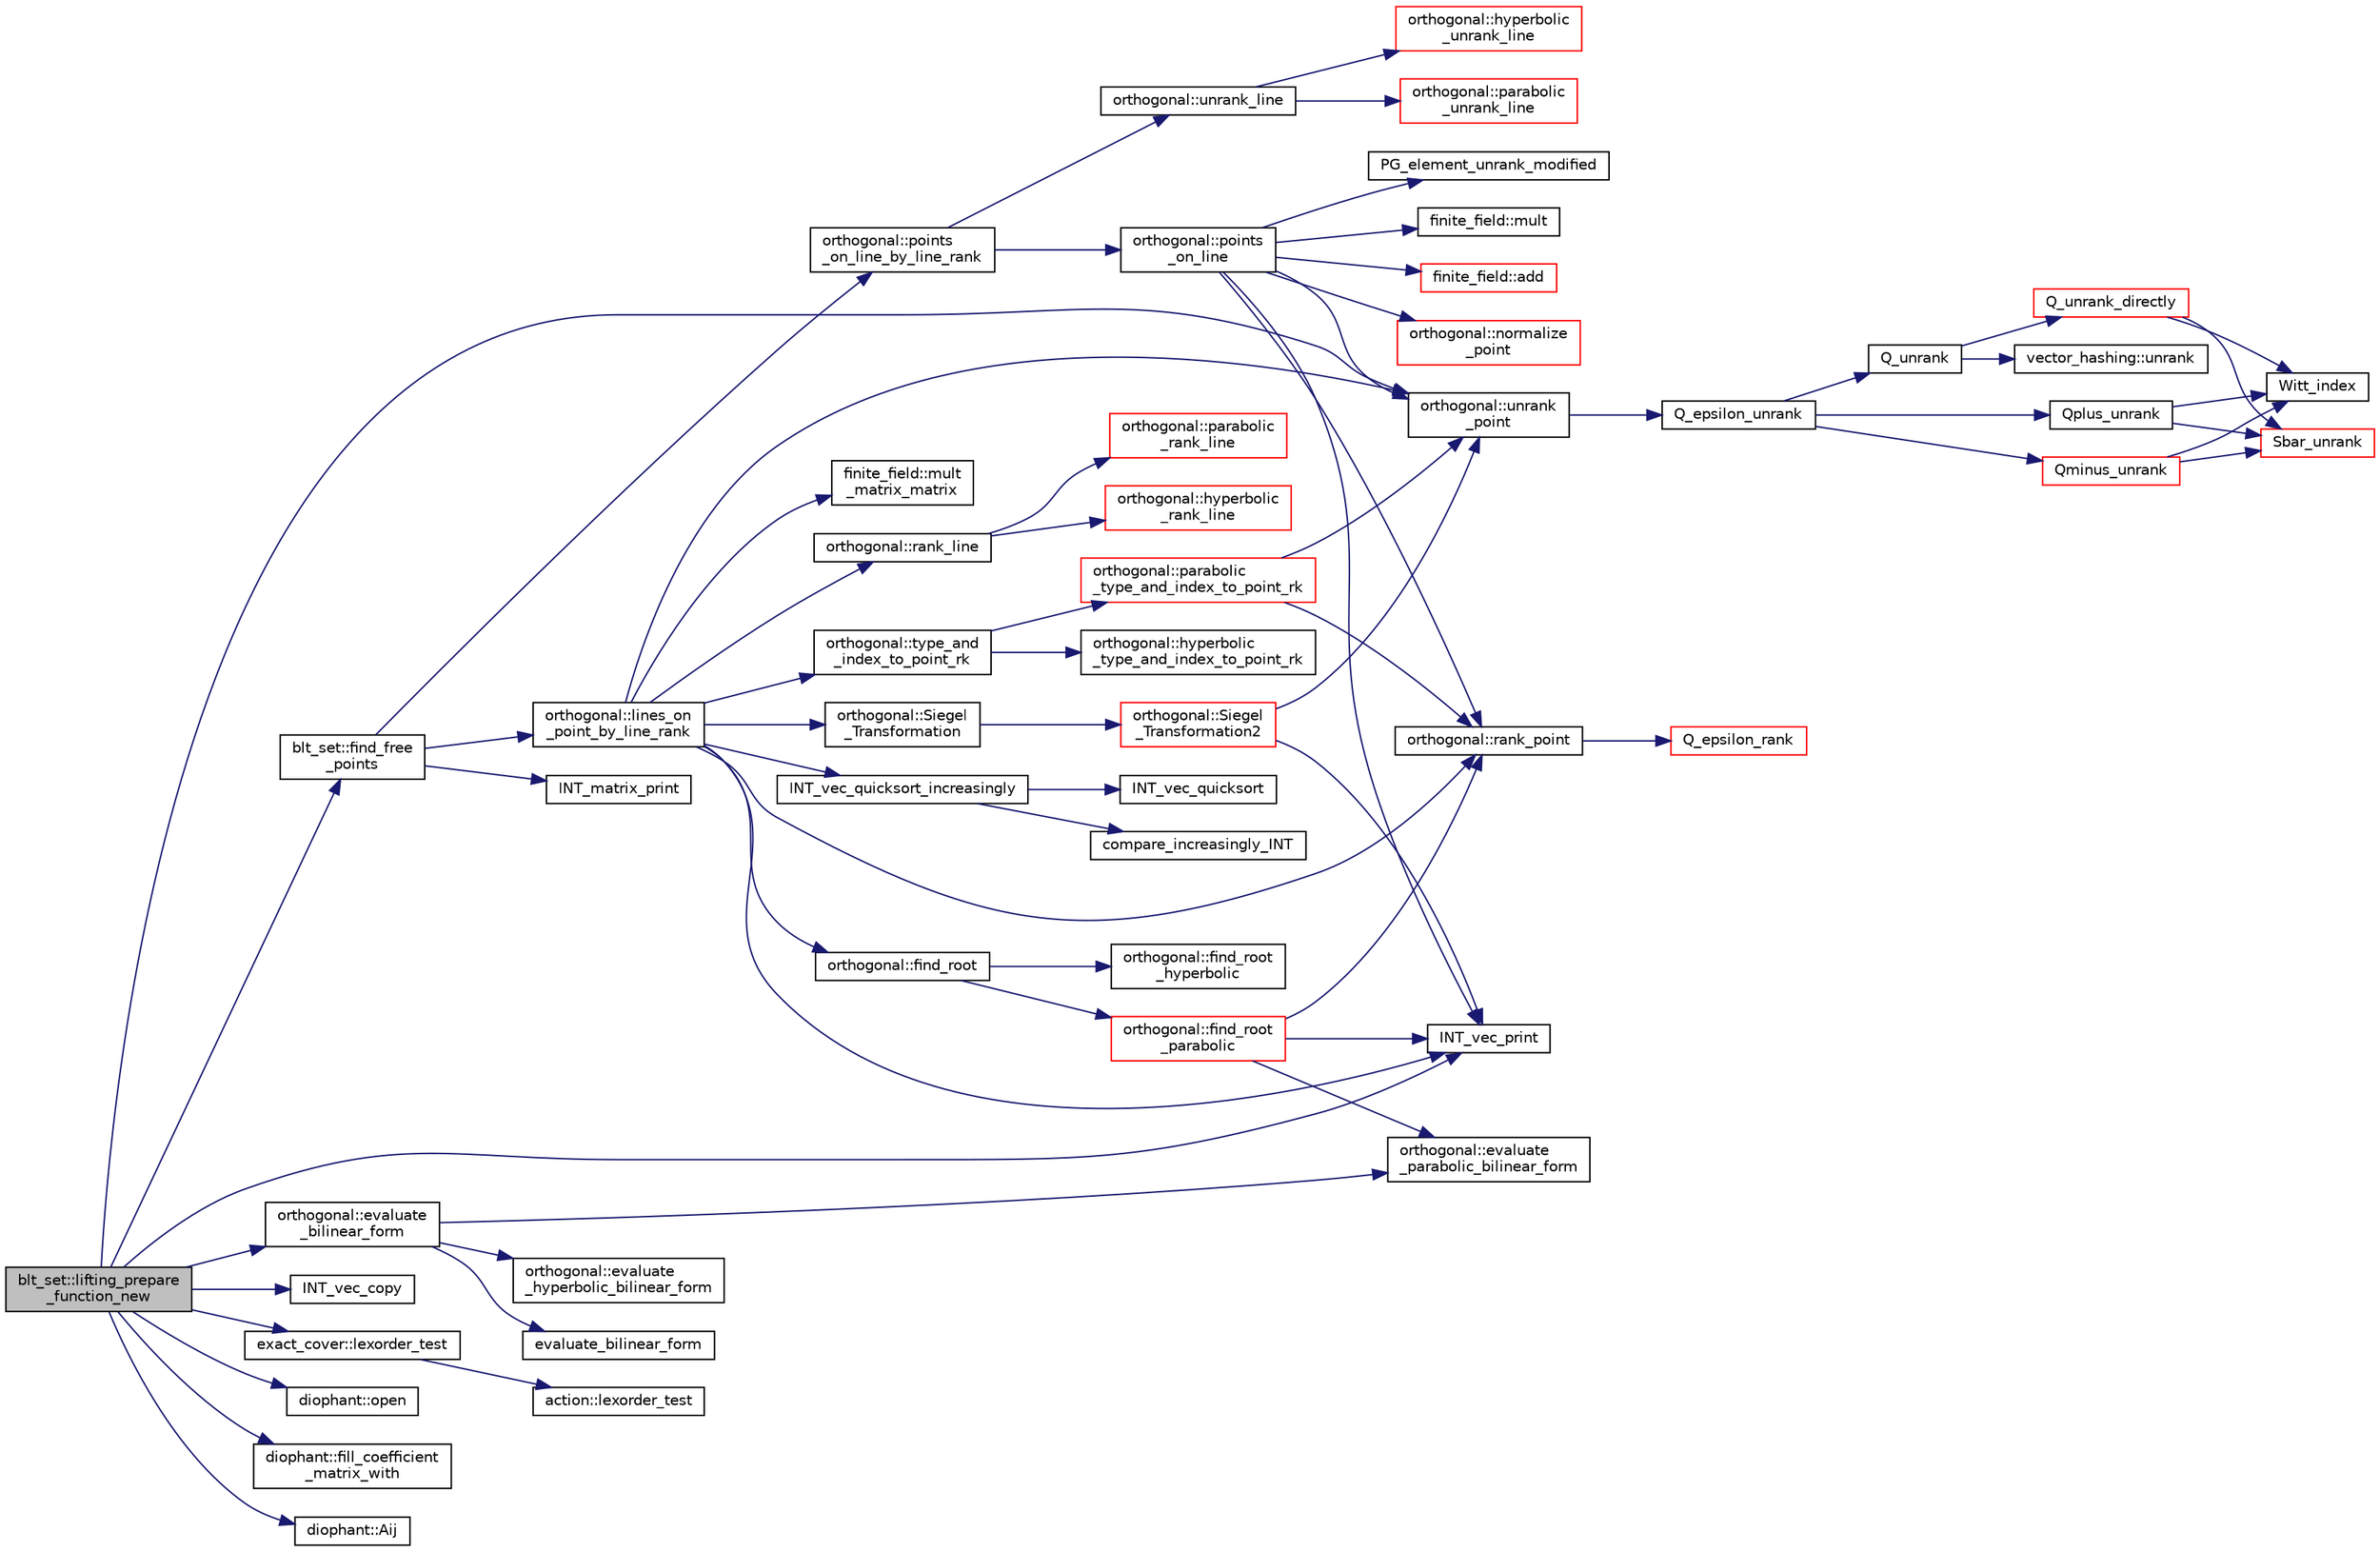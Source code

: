 digraph "blt_set::lifting_prepare_function_new"
{
  edge [fontname="Helvetica",fontsize="10",labelfontname="Helvetica",labelfontsize="10"];
  node [fontname="Helvetica",fontsize="10",shape=record];
  rankdir="LR";
  Node1931 [label="blt_set::lifting_prepare\l_function_new",height=0.2,width=0.4,color="black", fillcolor="grey75", style="filled", fontcolor="black"];
  Node1931 -> Node1932 [color="midnightblue",fontsize="10",style="solid",fontname="Helvetica"];
  Node1932 [label="blt_set::find_free\l_points",height=0.2,width=0.4,color="black", fillcolor="white", style="filled",URL="$d1/d3d/classblt__set.html#a71f82dd3dc4a901ea2a0949d2f1af302"];
  Node1932 -> Node1933 [color="midnightblue",fontsize="10",style="solid",fontname="Helvetica"];
  Node1933 [label="orthogonal::lines_on\l_point_by_line_rank",height=0.2,width=0.4,color="black", fillcolor="white", style="filled",URL="$d7/daa/classorthogonal.html#adc21874b6da3cd3585c704994fb538aa"];
  Node1933 -> Node1934 [color="midnightblue",fontsize="10",style="solid",fontname="Helvetica"];
  Node1934 [label="orthogonal::type_and\l_index_to_point_rk",height=0.2,width=0.4,color="black", fillcolor="white", style="filled",URL="$d7/daa/classorthogonal.html#a319ef460cdfe3247d336c3fb482901eb"];
  Node1934 -> Node1935 [color="midnightblue",fontsize="10",style="solid",fontname="Helvetica"];
  Node1935 [label="orthogonal::hyperbolic\l_type_and_index_to_point_rk",height=0.2,width=0.4,color="black", fillcolor="white", style="filled",URL="$d7/daa/classorthogonal.html#af31cd843ff2e6eb4fe1ba9c49e62d1b8"];
  Node1934 -> Node1936 [color="midnightblue",fontsize="10",style="solid",fontname="Helvetica"];
  Node1936 [label="orthogonal::parabolic\l_type_and_index_to_point_rk",height=0.2,width=0.4,color="red", fillcolor="white", style="filled",URL="$d7/daa/classorthogonal.html#a67c316cf01b382762e6ac372f522d106"];
  Node1936 -> Node1937 [color="midnightblue",fontsize="10",style="solid",fontname="Helvetica"];
  Node1937 [label="orthogonal::unrank\l_point",height=0.2,width=0.4,color="black", fillcolor="white", style="filled",URL="$d7/daa/classorthogonal.html#ab655117100f7c66c19817b84ac5ac0a0"];
  Node1937 -> Node1938 [color="midnightblue",fontsize="10",style="solid",fontname="Helvetica"];
  Node1938 [label="Q_epsilon_unrank",height=0.2,width=0.4,color="black", fillcolor="white", style="filled",URL="$d4/d67/geometry_8h.html#af162c4d30d4a6528299e37551c353e7b"];
  Node1938 -> Node1939 [color="midnightblue",fontsize="10",style="solid",fontname="Helvetica"];
  Node1939 [label="Q_unrank",height=0.2,width=0.4,color="black", fillcolor="white", style="filled",URL="$db/da0/lib_2foundations_2geometry_2orthogonal__points_8_c.html#a6d02923d5b54ef796934e753e6f5b65b"];
  Node1939 -> Node1940 [color="midnightblue",fontsize="10",style="solid",fontname="Helvetica"];
  Node1940 [label="vector_hashing::unrank",height=0.2,width=0.4,color="black", fillcolor="white", style="filled",URL="$d8/daa/classvector__hashing.html#abbebd3a96a6d27a34b9b49af99e2ed3d"];
  Node1939 -> Node1941 [color="midnightblue",fontsize="10",style="solid",fontname="Helvetica"];
  Node1941 [label="Q_unrank_directly",height=0.2,width=0.4,color="red", fillcolor="white", style="filled",URL="$db/da0/lib_2foundations_2geometry_2orthogonal__points_8_c.html#a105e7e72249e78fcf0785c69099d90ce"];
  Node1941 -> Node1942 [color="midnightblue",fontsize="10",style="solid",fontname="Helvetica"];
  Node1942 [label="Witt_index",height=0.2,width=0.4,color="black", fillcolor="white", style="filled",URL="$db/da0/lib_2foundations_2geometry_2orthogonal__points_8_c.html#ab3483ecb9859a6758f82b5327da50534"];
  Node1941 -> Node1948 [color="midnightblue",fontsize="10",style="solid",fontname="Helvetica"];
  Node1948 [label="Sbar_unrank",height=0.2,width=0.4,color="red", fillcolor="white", style="filled",URL="$db/da0/lib_2foundations_2geometry_2orthogonal__points_8_c.html#a65d9b9ccfff12dd92f4f4e8360701c98"];
  Node1938 -> Node1957 [color="midnightblue",fontsize="10",style="solid",fontname="Helvetica"];
  Node1957 [label="Qplus_unrank",height=0.2,width=0.4,color="black", fillcolor="white", style="filled",URL="$db/da0/lib_2foundations_2geometry_2orthogonal__points_8_c.html#ad50512edd586919700e033744b4a03c8"];
  Node1957 -> Node1942 [color="midnightblue",fontsize="10",style="solid",fontname="Helvetica"];
  Node1957 -> Node1948 [color="midnightblue",fontsize="10",style="solid",fontname="Helvetica"];
  Node1938 -> Node1958 [color="midnightblue",fontsize="10",style="solid",fontname="Helvetica"];
  Node1958 [label="Qminus_unrank",height=0.2,width=0.4,color="red", fillcolor="white", style="filled",URL="$db/da0/lib_2foundations_2geometry_2orthogonal__points_8_c.html#ac2dd18f435ab479095b836a483c12c7d"];
  Node1958 -> Node1942 [color="midnightblue",fontsize="10",style="solid",fontname="Helvetica"];
  Node1958 -> Node1948 [color="midnightblue",fontsize="10",style="solid",fontname="Helvetica"];
  Node1936 -> Node1959 [color="midnightblue",fontsize="10",style="solid",fontname="Helvetica"];
  Node1959 [label="orthogonal::rank_point",height=0.2,width=0.4,color="black", fillcolor="white", style="filled",URL="$d7/daa/classorthogonal.html#adb4f1528590a804b3c011a68c9ebf655"];
  Node1959 -> Node1960 [color="midnightblue",fontsize="10",style="solid",fontname="Helvetica"];
  Node1960 [label="Q_epsilon_rank",height=0.2,width=0.4,color="red", fillcolor="white", style="filled",URL="$d4/d67/geometry_8h.html#a0949e1151174e2988aa697cb31942e97"];
  Node1933 -> Node1937 [color="midnightblue",fontsize="10",style="solid",fontname="Helvetica"];
  Node1933 -> Node1997 [color="midnightblue",fontsize="10",style="solid",fontname="Helvetica"];
  Node1997 [label="orthogonal::find_root",height=0.2,width=0.4,color="black", fillcolor="white", style="filled",URL="$d7/daa/classorthogonal.html#a7cad6e763a1f49ab5e372a26f5cdf247"];
  Node1997 -> Node1998 [color="midnightblue",fontsize="10",style="solid",fontname="Helvetica"];
  Node1998 [label="orthogonal::find_root\l_hyperbolic",height=0.2,width=0.4,color="black", fillcolor="white", style="filled",URL="$d7/daa/classorthogonal.html#a4cb66d7aec283cd032a99cb9b2b9992d"];
  Node1997 -> Node1999 [color="midnightblue",fontsize="10",style="solid",fontname="Helvetica"];
  Node1999 [label="orthogonal::find_root\l_parabolic",height=0.2,width=0.4,color="red", fillcolor="white", style="filled",URL="$d7/daa/classorthogonal.html#a2e4453bb31692707f8a9e8b660b2e136"];
  Node1999 -> Node1967 [color="midnightblue",fontsize="10",style="solid",fontname="Helvetica"];
  Node1967 [label="INT_vec_print",height=0.2,width=0.4,color="black", fillcolor="white", style="filled",URL="$df/dbf/sajeeb_8_c.html#a79a5901af0b47dd0d694109543c027fe"];
  Node1999 -> Node2001 [color="midnightblue",fontsize="10",style="solid",fontname="Helvetica"];
  Node2001 [label="orthogonal::evaluate\l_parabolic_bilinear_form",height=0.2,width=0.4,color="black", fillcolor="white", style="filled",URL="$d7/daa/classorthogonal.html#a8ee79da4c853cd384a0028cbebbbe0ee"];
  Node1999 -> Node1959 [color="midnightblue",fontsize="10",style="solid",fontname="Helvetica"];
  Node1933 -> Node2002 [color="midnightblue",fontsize="10",style="solid",fontname="Helvetica"];
  Node2002 [label="orthogonal::Siegel\l_Transformation",height=0.2,width=0.4,color="black", fillcolor="white", style="filled",URL="$d7/daa/classorthogonal.html#a27258e68c99323ac8de66fedbe565a3d"];
  Node2002 -> Node2003 [color="midnightblue",fontsize="10",style="solid",fontname="Helvetica"];
  Node2003 [label="orthogonal::Siegel\l_Transformation2",height=0.2,width=0.4,color="red", fillcolor="white", style="filled",URL="$d7/daa/classorthogonal.html#aaf1945ebd71495f1b362e5091d4b30ec"];
  Node2003 -> Node1937 [color="midnightblue",fontsize="10",style="solid",fontname="Helvetica"];
  Node2003 -> Node1967 [color="midnightblue",fontsize="10",style="solid",fontname="Helvetica"];
  Node1933 -> Node2011 [color="midnightblue",fontsize="10",style="solid",fontname="Helvetica"];
  Node2011 [label="finite_field::mult\l_matrix_matrix",height=0.2,width=0.4,color="black", fillcolor="white", style="filled",URL="$df/d5a/classfinite__field.html#a5e28706b815838d0ec34de1fa74bc3c4"];
  Node1933 -> Node1959 [color="midnightblue",fontsize="10",style="solid",fontname="Helvetica"];
  Node1933 -> Node2025 [color="midnightblue",fontsize="10",style="solid",fontname="Helvetica"];
  Node2025 [label="orthogonal::rank_line",height=0.2,width=0.4,color="black", fillcolor="white", style="filled",URL="$d7/daa/classorthogonal.html#a5e1b5a3eb76840f425e71f25dabcd470"];
  Node2025 -> Node2026 [color="midnightblue",fontsize="10",style="solid",fontname="Helvetica"];
  Node2026 [label="orthogonal::hyperbolic\l_rank_line",height=0.2,width=0.4,color="red", fillcolor="white", style="filled",URL="$d7/daa/classorthogonal.html#a2810f9a6851f445b03fdbfe2a888e9f5"];
  Node2025 -> Node2080 [color="midnightblue",fontsize="10",style="solid",fontname="Helvetica"];
  Node2080 [label="orthogonal::parabolic\l_rank_line",height=0.2,width=0.4,color="red", fillcolor="white", style="filled",URL="$d7/daa/classorthogonal.html#a7df334ceca90bc5b90c56354dbaf45c9"];
  Node1933 -> Node2102 [color="midnightblue",fontsize="10",style="solid",fontname="Helvetica"];
  Node2102 [label="INT_vec_quicksort_increasingly",height=0.2,width=0.4,color="black", fillcolor="white", style="filled",URL="$d5/de2/foundations_2data__structures_2data__structures_8h.html#a31ccee746bc644f58816c67bc3a0e237"];
  Node2102 -> Node2103 [color="midnightblue",fontsize="10",style="solid",fontname="Helvetica"];
  Node2103 [label="INT_vec_quicksort",height=0.2,width=0.4,color="black", fillcolor="white", style="filled",URL="$d4/dd7/sorting_8_c.html#a06b413b423531ad098e9536031cc91ef"];
  Node2102 -> Node2104 [color="midnightblue",fontsize="10",style="solid",fontname="Helvetica"];
  Node2104 [label="compare_increasingly_INT",height=0.2,width=0.4,color="black", fillcolor="white", style="filled",URL="$d4/dd7/sorting_8_c.html#aa182150f114c64f81fcefcbc6d292790"];
  Node1933 -> Node1967 [color="midnightblue",fontsize="10",style="solid",fontname="Helvetica"];
  Node1932 -> Node2105 [color="midnightblue",fontsize="10",style="solid",fontname="Helvetica"];
  Node2105 [label="INT_matrix_print",height=0.2,width=0.4,color="black", fillcolor="white", style="filled",URL="$d5/db4/io__and__os_8h.html#afd4180a24bef3a2b584668a4eaf607ff"];
  Node1932 -> Node2106 [color="midnightblue",fontsize="10",style="solid",fontname="Helvetica"];
  Node2106 [label="orthogonal::points\l_on_line_by_line_rank",height=0.2,width=0.4,color="black", fillcolor="white", style="filled",URL="$d7/daa/classorthogonal.html#aec3f511b69d0a28340f93d6f904c5daa"];
  Node2106 -> Node2107 [color="midnightblue",fontsize="10",style="solid",fontname="Helvetica"];
  Node2107 [label="orthogonal::unrank_line",height=0.2,width=0.4,color="black", fillcolor="white", style="filled",URL="$d7/daa/classorthogonal.html#a27fec576f6e11b80dd4503fa3cf7611e"];
  Node2107 -> Node2108 [color="midnightblue",fontsize="10",style="solid",fontname="Helvetica"];
  Node2108 [label="orthogonal::hyperbolic\l_unrank_line",height=0.2,width=0.4,color="red", fillcolor="white", style="filled",URL="$d7/daa/classorthogonal.html#a94952194cdcc478feb676e97e2e272f2"];
  Node2107 -> Node2116 [color="midnightblue",fontsize="10",style="solid",fontname="Helvetica"];
  Node2116 [label="orthogonal::parabolic\l_unrank_line",height=0.2,width=0.4,color="red", fillcolor="white", style="filled",URL="$d7/daa/classorthogonal.html#a449cc51a62e11b8699befe951b0f8a4c"];
  Node2106 -> Node2136 [color="midnightblue",fontsize="10",style="solid",fontname="Helvetica"];
  Node2136 [label="orthogonal::points\l_on_line",height=0.2,width=0.4,color="black", fillcolor="white", style="filled",URL="$d7/daa/classorthogonal.html#afe1cc564902cc557d4d4d2ff85ee6839"];
  Node2136 -> Node1937 [color="midnightblue",fontsize="10",style="solid",fontname="Helvetica"];
  Node2136 -> Node1967 [color="midnightblue",fontsize="10",style="solid",fontname="Helvetica"];
  Node2136 -> Node2137 [color="midnightblue",fontsize="10",style="solid",fontname="Helvetica"];
  Node2137 [label="PG_element_unrank_modified",height=0.2,width=0.4,color="black", fillcolor="white", style="filled",URL="$d4/d67/geometry_8h.html#a83ae9b605d496f6a90345303f6efae64"];
  Node2136 -> Node1989 [color="midnightblue",fontsize="10",style="solid",fontname="Helvetica"];
  Node1989 [label="finite_field::mult",height=0.2,width=0.4,color="black", fillcolor="white", style="filled",URL="$df/d5a/classfinite__field.html#a24fb5917aa6d4d656fd855b7f44a13b0"];
  Node2136 -> Node1990 [color="midnightblue",fontsize="10",style="solid",fontname="Helvetica"];
  Node1990 [label="finite_field::add",height=0.2,width=0.4,color="red", fillcolor="white", style="filled",URL="$df/d5a/classfinite__field.html#a8f12328a27500f3c7be0c849ebbc9d14"];
  Node2136 -> Node2086 [color="midnightblue",fontsize="10",style="solid",fontname="Helvetica"];
  Node2086 [label="orthogonal::normalize\l_point",height=0.2,width=0.4,color="red", fillcolor="white", style="filled",URL="$d7/daa/classorthogonal.html#a1f3776fdc50b810a0a0fcee692fb154f"];
  Node2136 -> Node1959 [color="midnightblue",fontsize="10",style="solid",fontname="Helvetica"];
  Node1931 -> Node2015 [color="midnightblue",fontsize="10",style="solid",fontname="Helvetica"];
  Node2015 [label="INT_vec_copy",height=0.2,width=0.4,color="black", fillcolor="white", style="filled",URL="$df/dbf/sajeeb_8_c.html#ac2d875e27e009af6ec04d17254d11075"];
  Node1931 -> Node1967 [color="midnightblue",fontsize="10",style="solid",fontname="Helvetica"];
  Node1931 -> Node2138 [color="midnightblue",fontsize="10",style="solid",fontname="Helvetica"];
  Node2138 [label="exact_cover::lexorder_test",height=0.2,width=0.4,color="black", fillcolor="white", style="filled",URL="$df/d94/classexact__cover.html#a5f11e25f122a6eecf845c5b6d5680de8"];
  Node2138 -> Node2139 [color="midnightblue",fontsize="10",style="solid",fontname="Helvetica"];
  Node2139 [label="action::lexorder_test",height=0.2,width=0.4,color="black", fillcolor="white", style="filled",URL="$d2/d86/classaction.html#a9ff38f81bf4d9e0d3dcb681eb8aa1998"];
  Node1931 -> Node1937 [color="midnightblue",fontsize="10",style="solid",fontname="Helvetica"];
  Node1931 -> Node2140 [color="midnightblue",fontsize="10",style="solid",fontname="Helvetica"];
  Node2140 [label="diophant::open",height=0.2,width=0.4,color="black", fillcolor="white", style="filled",URL="$d7/d9c/classdiophant.html#a182e2928400c2e7fc01f4155cec72b57"];
  Node1931 -> Node2141 [color="midnightblue",fontsize="10",style="solid",fontname="Helvetica"];
  Node2141 [label="diophant::fill_coefficient\l_matrix_with",height=0.2,width=0.4,color="black", fillcolor="white", style="filled",URL="$d7/d9c/classdiophant.html#ad230bdbdc99c4b1e5b2973659739e72f"];
  Node1931 -> Node2006 [color="midnightblue",fontsize="10",style="solid",fontname="Helvetica"];
  Node2006 [label="orthogonal::evaluate\l_bilinear_form",height=0.2,width=0.4,color="black", fillcolor="white", style="filled",URL="$d7/daa/classorthogonal.html#a1cb22ce04ab60e22852f610ec3fe5c98"];
  Node2006 -> Node2007 [color="midnightblue",fontsize="10",style="solid",fontname="Helvetica"];
  Node2007 [label="orthogonal::evaluate\l_hyperbolic_bilinear_form",height=0.2,width=0.4,color="black", fillcolor="white", style="filled",URL="$d7/daa/classorthogonal.html#a839dc01b1c59a23b054ccf70c00cc9c9"];
  Node2006 -> Node2001 [color="midnightblue",fontsize="10",style="solid",fontname="Helvetica"];
  Node2006 -> Node2008 [color="midnightblue",fontsize="10",style="solid",fontname="Helvetica"];
  Node2008 [label="evaluate_bilinear_form",height=0.2,width=0.4,color="black", fillcolor="white", style="filled",URL="$d4/d67/geometry_8h.html#ab6f6bfa144b4d2700e3ed27497d83d5f"];
  Node1931 -> Node2142 [color="midnightblue",fontsize="10",style="solid",fontname="Helvetica"];
  Node2142 [label="diophant::Aij",height=0.2,width=0.4,color="black", fillcolor="white", style="filled",URL="$d7/d9c/classdiophant.html#af86d3bf833485e2f2d7b4a19288fc698"];
}
